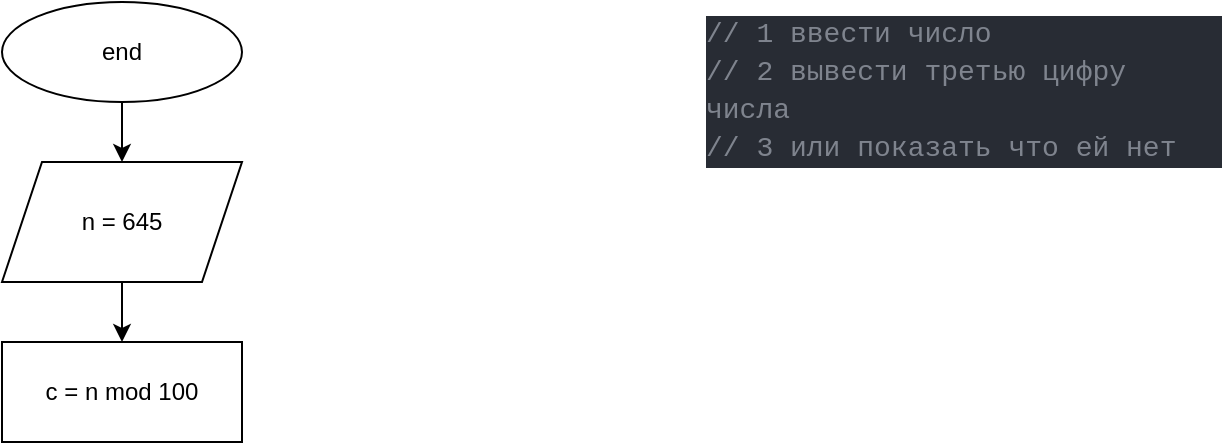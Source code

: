 <mxfile>
    <diagram id="c4o_fXECUBlY1TBXH_O6" name="Page-1">
        <mxGraphModel dx="890" dy="478" grid="1" gridSize="10" guides="1" tooltips="1" connect="1" arrows="1" fold="1" page="1" pageScale="1" pageWidth="827" pageHeight="1169" math="0" shadow="0">
            <root>
                <mxCell id="0"/>
                <mxCell id="1" parent="0"/>
                <mxCell id="2" value="&lt;div style=&quot;color: rgb(171, 178, 191); background-color: rgb(40, 44, 52); font-family: consolas, &amp;quot;courier new&amp;quot;, monospace; font-weight: normal; font-size: 14px; line-height: 19px;&quot;&gt;&lt;div&gt;&lt;span style=&quot;color: #7f848e&quot;&gt;// 1 ввести число&lt;/span&gt;&lt;/div&gt;&lt;div&gt;&lt;span style=&quot;color: #7f848e&quot;&gt;// 2 вывести третью цифру числа&lt;/span&gt;&lt;/div&gt;&lt;div&gt;&lt;span style=&quot;color: #7f848e&quot;&gt;// 3 или показать что ей нет&lt;/span&gt;&lt;/div&gt;&lt;/div&gt;" style="text;whiteSpace=wrap;html=1;" vertex="1" parent="1">
                    <mxGeometry x="560" y="20" width="260" height="70" as="geometry"/>
                </mxCell>
                <mxCell id="5" value="" style="edgeStyle=none;html=1;" edge="1" parent="1" source="3" target="4">
                    <mxGeometry relative="1" as="geometry"/>
                </mxCell>
                <mxCell id="3" value="end" style="ellipse;whiteSpace=wrap;html=1;" vertex="1" parent="1">
                    <mxGeometry x="210" y="20" width="120" height="50" as="geometry"/>
                </mxCell>
                <mxCell id="7" value="" style="edgeStyle=none;html=1;" edge="1" parent="1" source="4" target="6">
                    <mxGeometry relative="1" as="geometry"/>
                </mxCell>
                <mxCell id="4" value="n = 645" style="shape=parallelogram;perimeter=parallelogramPerimeter;whiteSpace=wrap;html=1;fixedSize=1;" vertex="1" parent="1">
                    <mxGeometry x="210" y="100" width="120" height="60" as="geometry"/>
                </mxCell>
                <mxCell id="6" value="с = n mod 100" style="whiteSpace=wrap;html=1;" vertex="1" parent="1">
                    <mxGeometry x="210" y="190" width="120" height="50" as="geometry"/>
                </mxCell>
            </root>
        </mxGraphModel>
    </diagram>
</mxfile>